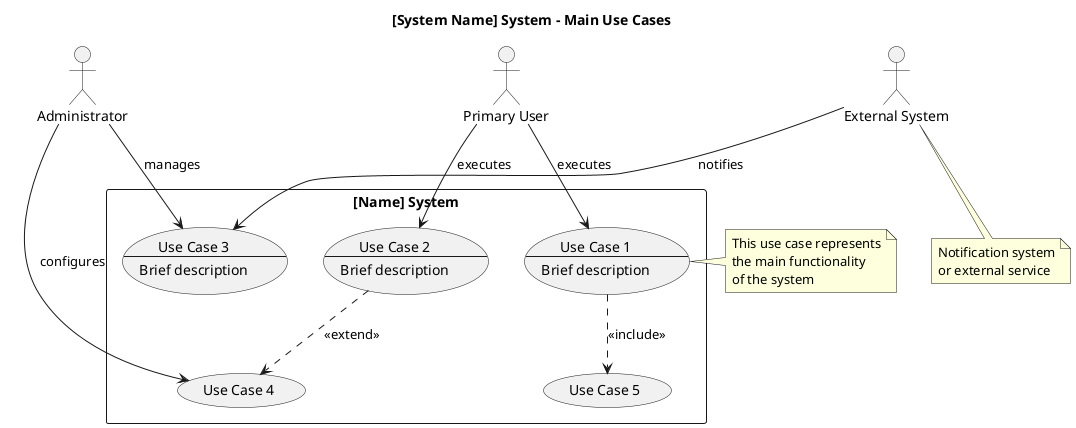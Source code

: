@startuml UseCase-Template
!define RECTANGLE class

title [System Name] System - Main Use Cases

' Actor definition
actor "Primary User" as User
actor "Administrator" as Admin
actor "External System" as ExtSystem

' System boundary definition
rectangle "[Name] System" {
  
  ' Main use cases
  usecase UC1 as "Use Case 1
  --
  Brief description"
  
  usecase UC2 as "Use Case 2
  --
  Brief description"
  
  usecase UC3 as "Use Case 3
  --
  Brief description"
  
  ' Secondary use cases
  usecase UC4 as "Use Case 4"
  usecase UC5 as "Use Case 5"
}

' Actor-use case relationships
User --> UC1 : executes
User --> UC2 : executes
Admin --> UC3 : manages
Admin --> UC4 : configures

' Relationships between use cases
UC1 ..> UC5 : <<include>>
UC2 ..> UC4 : <<extend>>

' Relationships with external systems
ExtSystem --> UC3 : notifies

' Explanatory notes
note right of UC1
  This use case represents
  the main functionality
  of the system
end note

note bottom of ExtSystem
  Notification system
  or external service
end note

@enduml
